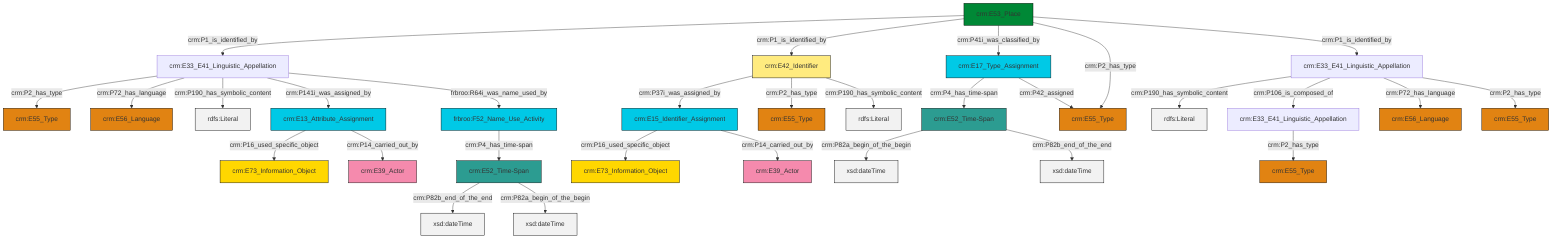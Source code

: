 graph TD
classDef Literal fill:#f2f2f2,stroke:#000000;
classDef CRM_Entity fill:#FFFFFF,stroke:#000000;
classDef Temporal_Entity fill:#00C9E6, stroke:#000000;
classDef Type fill:#E18312, stroke:#000000;
classDef Time-Span fill:#2C9C91, stroke:#000000;
classDef Appellation fill:#FFEB7F, stroke:#000000;
classDef Place fill:#008836, stroke:#000000;
classDef Persistent_Item fill:#B266B2, stroke:#000000;
classDef Conceptual_Object fill:#FFD700, stroke:#000000;
classDef Physical_Thing fill:#D2B48C, stroke:#000000;
classDef Actor fill:#f58aad, stroke:#000000;
classDef PC_Classes fill:#4ce600, stroke:#000000;
classDef Multi fill:#cccccc,stroke:#000000;

0["crm:E42_Identifier"]:::Appellation -->|crm:P37i_was_assigned_by| 1["crm:E15_Identifier_Assignment"]:::Temporal_Entity
1["crm:E15_Identifier_Assignment"]:::Temporal_Entity -->|crm:P16_used_specific_object| 8["crm:E73_Information_Object"]:::Conceptual_Object
0["crm:E42_Identifier"]:::Appellation -->|crm:P2_has_type| 10["crm:E55_Type"]:::Type
14["crm:E33_E41_Linguistic_Appellation"]:::Default -->|crm:P2_has_type| 15["crm:E55_Type"]:::Type
18["crm:E53_Place"]:::Place -->|crm:P1_is_identified_by| 14["crm:E33_E41_Linguistic_Appellation"]:::Default
29["crm:E17_Type_Assignment"]:::Temporal_Entity -->|crm:P4_has_time-span| 32["crm:E52_Time-Span"]:::Time-Span
35["frbroo:F52_Name_Use_Activity"]:::Temporal_Entity -->|crm:P4_has_time-span| 2["crm:E52_Time-Span"]:::Time-Span
18["crm:E53_Place"]:::Place -->|crm:P1_is_identified_by| 0["crm:E42_Identifier"]:::Appellation
6["crm:E33_E41_Linguistic_Appellation"]:::Default -->|crm:P2_has_type| 12["crm:E55_Type"]:::Type
18["crm:E53_Place"]:::Place -->|crm:P41i_was_classified_by| 29["crm:E17_Type_Assignment"]:::Temporal_Entity
14["crm:E33_E41_Linguistic_Appellation"]:::Default -->|crm:P72_has_language| 41["crm:E56_Language"]:::Type
1["crm:E15_Identifier_Assignment"]:::Temporal_Entity -->|crm:P14_carried_out_by| 20["crm:E39_Actor"]:::Actor
32["crm:E52_Time-Span"]:::Time-Span -->|crm:P82a_begin_of_the_begin| 42[xsd:dateTime]:::Literal
29["crm:E17_Type_Assignment"]:::Temporal_Entity -->|crm:P42_assigned| 4["crm:E55_Type"]:::Type
14["crm:E33_E41_Linguistic_Appellation"]:::Default -->|crm:P190_has_symbolic_content| 44[rdfs:Literal]:::Literal
2["crm:E52_Time-Span"]:::Time-Span -->|crm:P82b_end_of_the_end| 45[xsd:dateTime]:::Literal
14["crm:E33_E41_Linguistic_Appellation"]:::Default -->|crm:P141i_was_assigned_by| 24["crm:E13_Attribute_Assignment"]:::Temporal_Entity
32["crm:E52_Time-Span"]:::Time-Span -->|crm:P82b_end_of_the_end| 46[xsd:dateTime]:::Literal
22["crm:E33_E41_Linguistic_Appellation"]:::Default -->|crm:P190_has_symbolic_content| 48[rdfs:Literal]:::Literal
22["crm:E33_E41_Linguistic_Appellation"]:::Default -->|crm:P106_is_composed_of| 6["crm:E33_E41_Linguistic_Appellation"]:::Default
18["crm:E53_Place"]:::Place -->|crm:P2_has_type| 4["crm:E55_Type"]:::Type
24["crm:E13_Attribute_Assignment"]:::Temporal_Entity -->|crm:P16_used_specific_object| 27["crm:E73_Information_Object"]:::Conceptual_Object
2["crm:E52_Time-Span"]:::Time-Span -->|crm:P82a_begin_of_the_begin| 49[xsd:dateTime]:::Literal
24["crm:E13_Attribute_Assignment"]:::Temporal_Entity -->|crm:P14_carried_out_by| 37["crm:E39_Actor"]:::Actor
22["crm:E33_E41_Linguistic_Appellation"]:::Default -->|crm:P72_has_language| 33["crm:E56_Language"]:::Type
14["crm:E33_E41_Linguistic_Appellation"]:::Default -->|frbroo:R64i_was_name_used_by| 35["frbroo:F52_Name_Use_Activity"]:::Temporal_Entity
22["crm:E33_E41_Linguistic_Appellation"]:::Default -->|crm:P2_has_type| 16["crm:E55_Type"]:::Type
0["crm:E42_Identifier"]:::Appellation -->|crm:P190_has_symbolic_content| 52[rdfs:Literal]:::Literal
18["crm:E53_Place"]:::Place -->|crm:P1_is_identified_by| 22["crm:E33_E41_Linguistic_Appellation"]:::Default